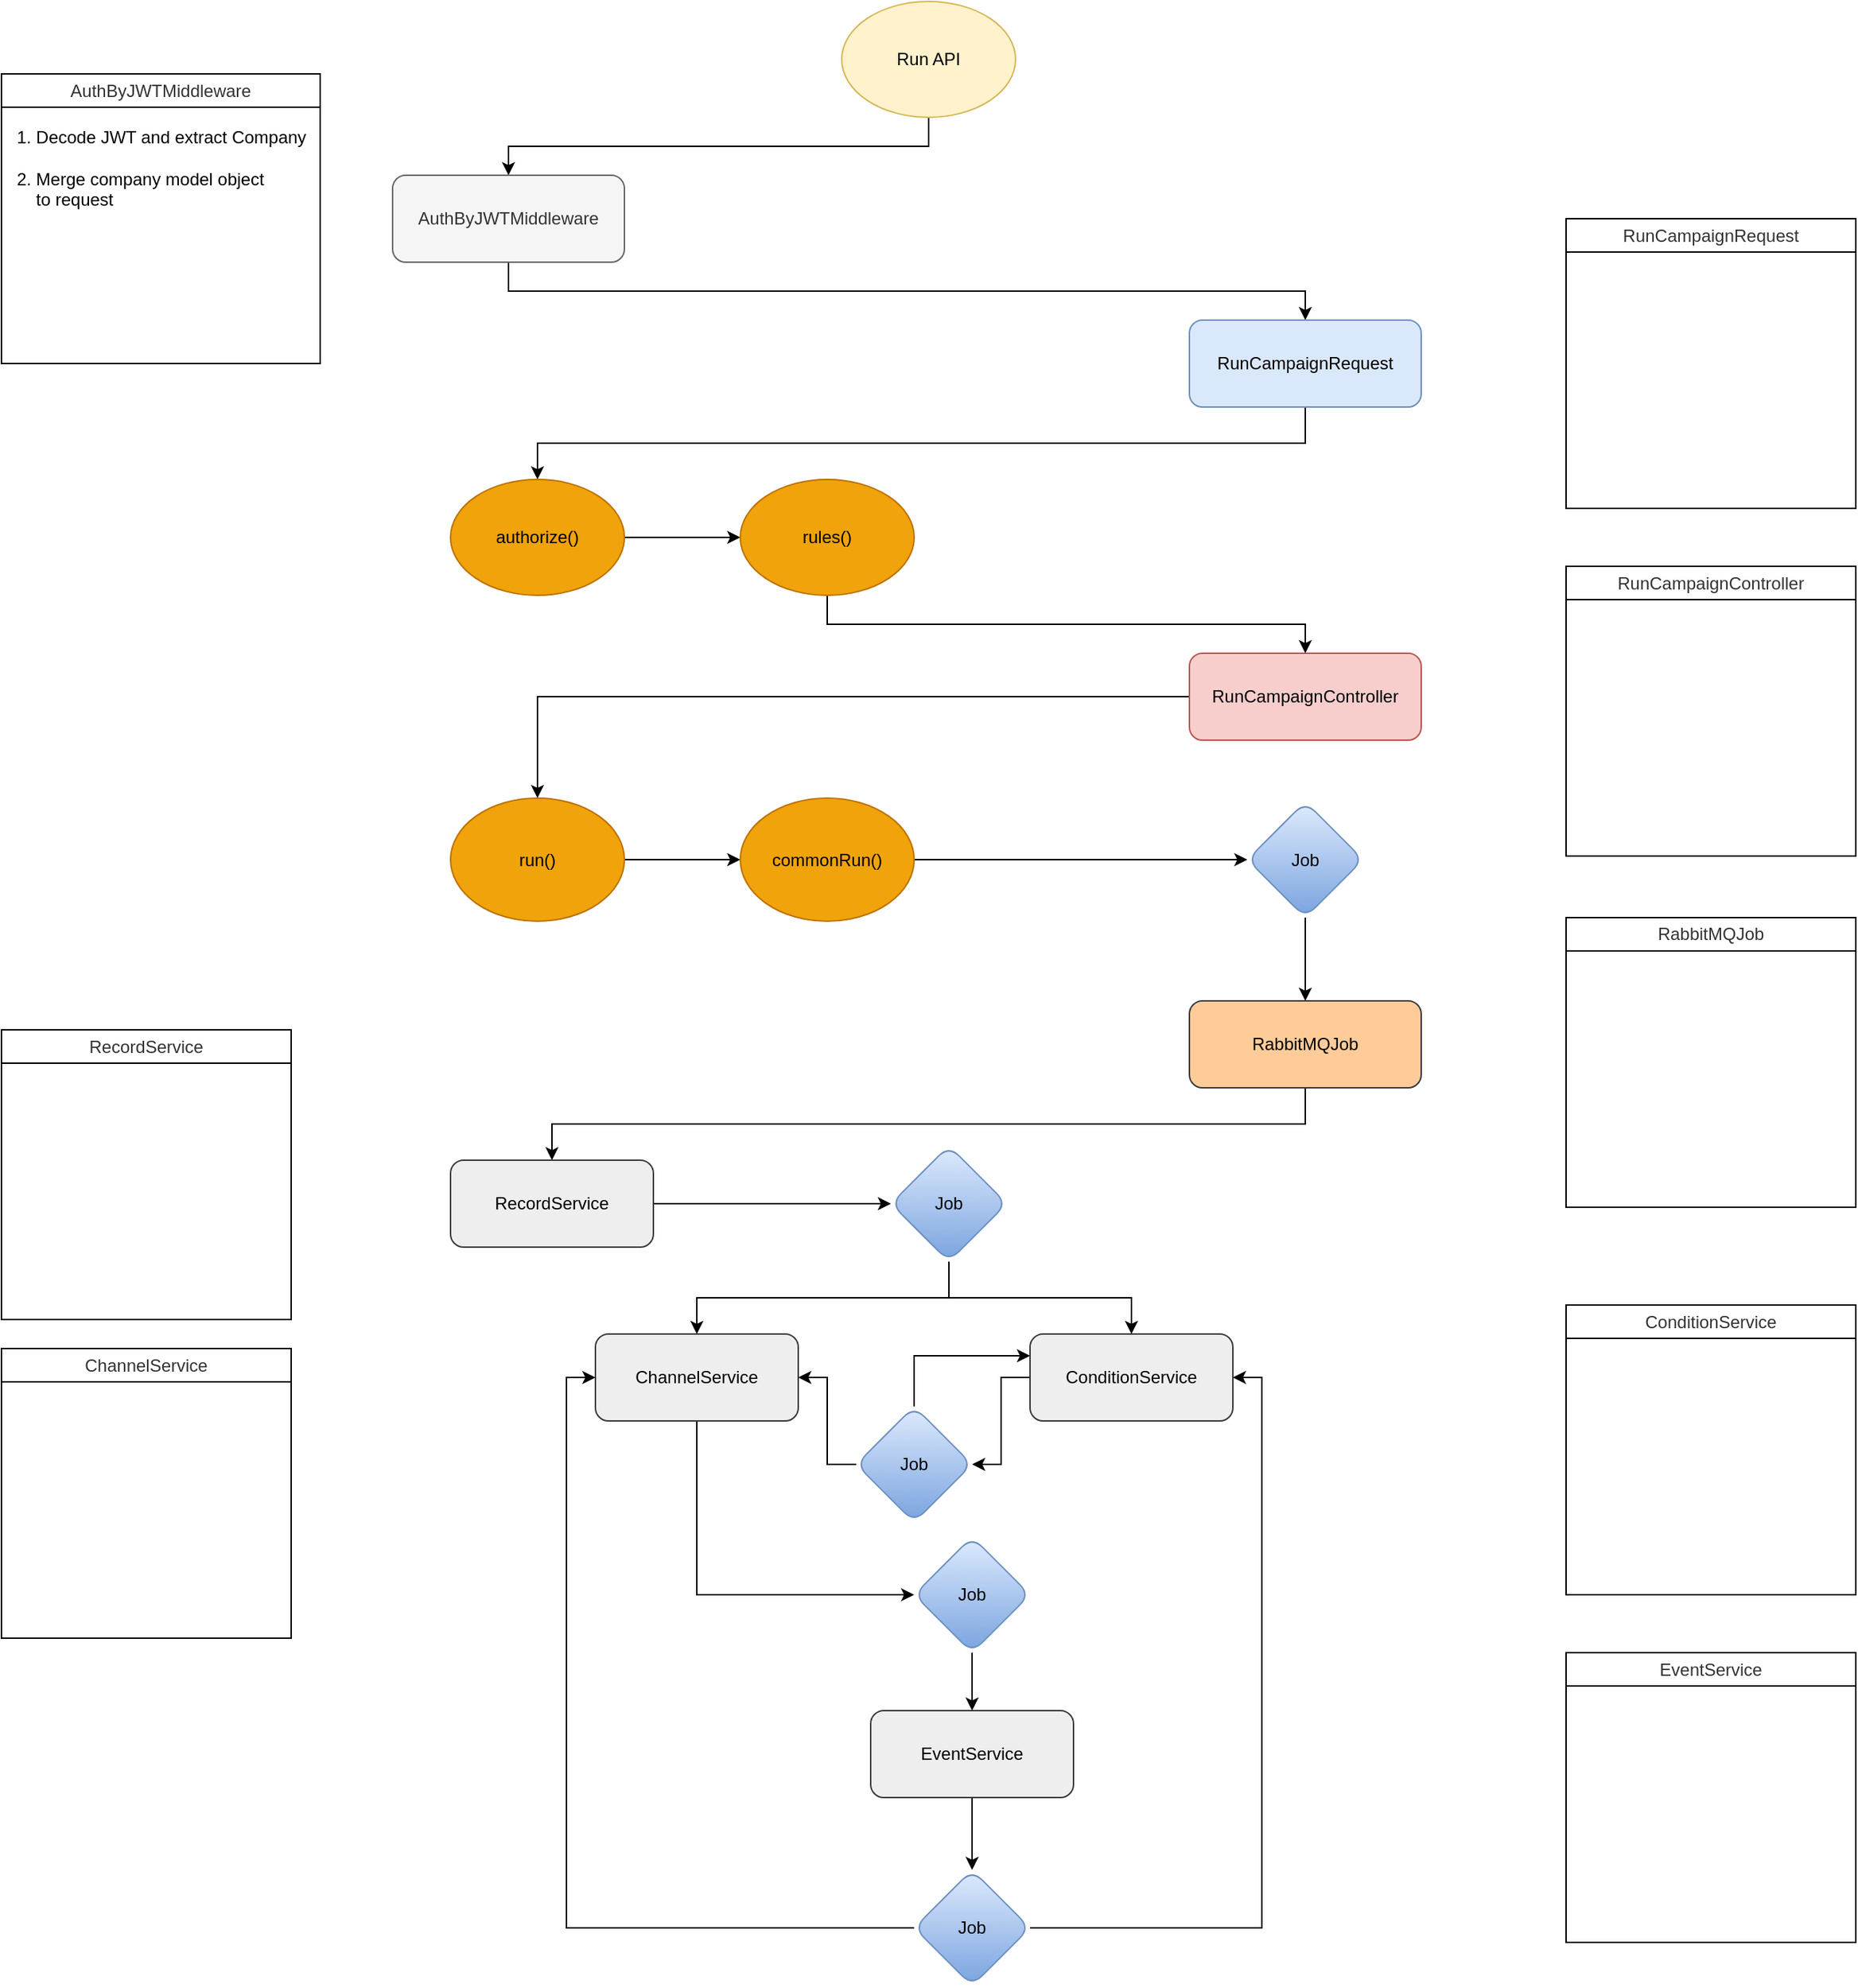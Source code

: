 <mxfile version="20.6.0" type="github">
  <diagram id="-uCUBRwucRaSAOFAAjXm" name="Page-1">
    <mxGraphModel dx="2249" dy="800" grid="1" gridSize="10" guides="1" tooltips="1" connect="1" arrows="1" fold="1" page="1" pageScale="1" pageWidth="827" pageHeight="1169" math="0" shadow="0">
      <root>
        <mxCell id="0" />
        <mxCell id="1" parent="0" />
        <mxCell id="ixgHzNMDdySwTx72Y3tY-3" style="edgeStyle=orthogonalEdgeStyle;rounded=0;orthogonalLoop=1;jettySize=auto;html=1;exitX=0.5;exitY=1;exitDx=0;exitDy=0;entryX=0.5;entryY=0;entryDx=0;entryDy=0;" edge="1" parent="1" source="ixgHzNMDdySwTx72Y3tY-1" target="ixgHzNMDdySwTx72Y3tY-2">
          <mxGeometry relative="1" as="geometry" />
        </mxCell>
        <mxCell id="ixgHzNMDdySwTx72Y3tY-1" value="Run API" style="ellipse;whiteSpace=wrap;html=1;fillColor=#fff2cc;strokeColor=#d6b656;" vertex="1" parent="1">
          <mxGeometry x="340" y="10" width="120" height="80" as="geometry" />
        </mxCell>
        <mxCell id="ixgHzNMDdySwTx72Y3tY-6" style="edgeStyle=orthogonalEdgeStyle;rounded=0;orthogonalLoop=1;jettySize=auto;html=1;exitX=0.5;exitY=1;exitDx=0;exitDy=0;entryX=0.5;entryY=0;entryDx=0;entryDy=0;" edge="1" parent="1" source="ixgHzNMDdySwTx72Y3tY-2" target="ixgHzNMDdySwTx72Y3tY-5">
          <mxGeometry relative="1" as="geometry" />
        </mxCell>
        <mxCell id="ixgHzNMDdySwTx72Y3tY-2" value="AuthByJWTMiddleware" style="rounded=1;whiteSpace=wrap;html=1;fillColor=#f5f5f5;fontColor=#333333;strokeColor=#666666;" vertex="1" parent="1">
          <mxGeometry x="30" y="130" width="160" height="60" as="geometry" />
        </mxCell>
        <mxCell id="ixgHzNMDdySwTx72Y3tY-14" style="edgeStyle=orthogonalEdgeStyle;rounded=0;orthogonalLoop=1;jettySize=auto;html=1;exitX=0.5;exitY=1;exitDx=0;exitDy=0;" edge="1" parent="1" source="ixgHzNMDdySwTx72Y3tY-5" target="ixgHzNMDdySwTx72Y3tY-12">
          <mxGeometry relative="1" as="geometry" />
        </mxCell>
        <mxCell id="ixgHzNMDdySwTx72Y3tY-5" value="RunCampaignRequest" style="rounded=1;whiteSpace=wrap;html=1;fillColor=#dae8fc;strokeColor=#6c8ebf;" vertex="1" parent="1">
          <mxGeometry x="580" y="230" width="160" height="60" as="geometry" />
        </mxCell>
        <mxCell id="ixgHzNMDdySwTx72Y3tY-19" value="" style="edgeStyle=orthogonalEdgeStyle;rounded=0;orthogonalLoop=1;jettySize=auto;html=1;" edge="1" parent="1" source="ixgHzNMDdySwTx72Y3tY-7" target="ixgHzNMDdySwTx72Y3tY-18">
          <mxGeometry relative="1" as="geometry" />
        </mxCell>
        <mxCell id="ixgHzNMDdySwTx72Y3tY-7" value="RunCampaignController" style="rounded=1;whiteSpace=wrap;html=1;fillColor=#f8cecc;strokeColor=#b85450;" vertex="1" parent="1">
          <mxGeometry x="580" y="460" width="160" height="60" as="geometry" />
        </mxCell>
        <mxCell id="ixgHzNMDdySwTx72Y3tY-16" value="" style="edgeStyle=orthogonalEdgeStyle;rounded=0;orthogonalLoop=1;jettySize=auto;html=1;" edge="1" parent="1" source="ixgHzNMDdySwTx72Y3tY-12" target="ixgHzNMDdySwTx72Y3tY-15">
          <mxGeometry relative="1" as="geometry" />
        </mxCell>
        <mxCell id="ixgHzNMDdySwTx72Y3tY-12" value="authorize()" style="ellipse;whiteSpace=wrap;html=1;fillColor=#f0a30a;strokeColor=#BD7000;fontColor=#000000;" vertex="1" parent="1">
          <mxGeometry x="70" y="340" width="120" height="80" as="geometry" />
        </mxCell>
        <mxCell id="ixgHzNMDdySwTx72Y3tY-17" style="edgeStyle=orthogonalEdgeStyle;rounded=0;orthogonalLoop=1;jettySize=auto;html=1;exitX=0.5;exitY=1;exitDx=0;exitDy=0;" edge="1" parent="1" source="ixgHzNMDdySwTx72Y3tY-15" target="ixgHzNMDdySwTx72Y3tY-7">
          <mxGeometry relative="1" as="geometry" />
        </mxCell>
        <mxCell id="ixgHzNMDdySwTx72Y3tY-15" value="rules()" style="ellipse;whiteSpace=wrap;html=1;fillColor=#f0a30a;strokeColor=#BD7000;fontColor=#000000;" vertex="1" parent="1">
          <mxGeometry x="270" y="340" width="120" height="80" as="geometry" />
        </mxCell>
        <mxCell id="ixgHzNMDdySwTx72Y3tY-23" value="" style="edgeStyle=orthogonalEdgeStyle;rounded=0;orthogonalLoop=1;jettySize=auto;html=1;" edge="1" parent="1" source="ixgHzNMDdySwTx72Y3tY-18" target="ixgHzNMDdySwTx72Y3tY-22">
          <mxGeometry relative="1" as="geometry" />
        </mxCell>
        <mxCell id="ixgHzNMDdySwTx72Y3tY-18" value="run()" style="ellipse;whiteSpace=wrap;html=1;fillColor=#f0a30a;strokeColor=#BD7000;rounded=1;fontColor=#000000;" vertex="1" parent="1">
          <mxGeometry x="70" y="560" width="120" height="85" as="geometry" />
        </mxCell>
        <mxCell id="ixgHzNMDdySwTx72Y3tY-25" value="" style="edgeStyle=orthogonalEdgeStyle;rounded=0;orthogonalLoop=1;jettySize=auto;html=1;" edge="1" parent="1" source="ixgHzNMDdySwTx72Y3tY-22" target="ixgHzNMDdySwTx72Y3tY-24">
          <mxGeometry relative="1" as="geometry" />
        </mxCell>
        <mxCell id="ixgHzNMDdySwTx72Y3tY-22" value="commonRun()" style="ellipse;whiteSpace=wrap;html=1;fillColor=#f0a30a;strokeColor=#BD7000;rounded=1;fontColor=#000000;" vertex="1" parent="1">
          <mxGeometry x="270" y="560" width="120" height="85" as="geometry" />
        </mxCell>
        <mxCell id="ixgHzNMDdySwTx72Y3tY-27" style="edgeStyle=orthogonalEdgeStyle;rounded=0;orthogonalLoop=1;jettySize=auto;html=1;exitX=0.5;exitY=1;exitDx=0;exitDy=0;entryX=0.5;entryY=0;entryDx=0;entryDy=0;" edge="1" parent="1" source="ixgHzNMDdySwTx72Y3tY-24" target="ixgHzNMDdySwTx72Y3tY-26">
          <mxGeometry relative="1" as="geometry" />
        </mxCell>
        <mxCell id="ixgHzNMDdySwTx72Y3tY-24" value="Job" style="rhombus;whiteSpace=wrap;html=1;rounded=1;fillColor=#dae8fc;strokeColor=#6c8ebf;gradientColor=#7ea6e0;" vertex="1" parent="1">
          <mxGeometry x="620" y="562.5" width="80" height="80" as="geometry" />
        </mxCell>
        <mxCell id="ixgHzNMDdySwTx72Y3tY-30" style="edgeStyle=orthogonalEdgeStyle;rounded=0;orthogonalLoop=1;jettySize=auto;html=1;exitX=0.5;exitY=1;exitDx=0;exitDy=0;" edge="1" parent="1" source="ixgHzNMDdySwTx72Y3tY-26" target="ixgHzNMDdySwTx72Y3tY-28">
          <mxGeometry relative="1" as="geometry" />
        </mxCell>
        <mxCell id="ixgHzNMDdySwTx72Y3tY-26" value="RabbitMQJob" style="rounded=1;whiteSpace=wrap;html=1;fillColor=#ffcc99;strokeColor=#36393d;" vertex="1" parent="1">
          <mxGeometry x="580" y="700" width="160" height="60" as="geometry" />
        </mxCell>
        <mxCell id="ixgHzNMDdySwTx72Y3tY-33" style="edgeStyle=orthogonalEdgeStyle;rounded=0;orthogonalLoop=1;jettySize=auto;html=1;exitX=1;exitY=0.5;exitDx=0;exitDy=0;entryX=0;entryY=0.5;entryDx=0;entryDy=0;" edge="1" parent="1" source="ixgHzNMDdySwTx72Y3tY-28" target="ixgHzNMDdySwTx72Y3tY-32">
          <mxGeometry relative="1" as="geometry" />
        </mxCell>
        <mxCell id="ixgHzNMDdySwTx72Y3tY-28" value="RecordService" style="rounded=1;whiteSpace=wrap;html=1;fillColor=#eeeeee;strokeColor=#36393d;" vertex="1" parent="1">
          <mxGeometry x="70" y="810" width="140" height="60" as="geometry" />
        </mxCell>
        <mxCell id="ixgHzNMDdySwTx72Y3tY-37" style="edgeStyle=orthogonalEdgeStyle;rounded=0;orthogonalLoop=1;jettySize=auto;html=1;exitX=0.5;exitY=1;exitDx=0;exitDy=0;" edge="1" parent="1" source="ixgHzNMDdySwTx72Y3tY-32" target="ixgHzNMDdySwTx72Y3tY-35">
          <mxGeometry relative="1" as="geometry" />
        </mxCell>
        <mxCell id="ixgHzNMDdySwTx72Y3tY-38" style="edgeStyle=orthogonalEdgeStyle;rounded=0;orthogonalLoop=1;jettySize=auto;html=1;exitX=0.5;exitY=1;exitDx=0;exitDy=0;" edge="1" parent="1" source="ixgHzNMDdySwTx72Y3tY-32" target="ixgHzNMDdySwTx72Y3tY-36">
          <mxGeometry relative="1" as="geometry" />
        </mxCell>
        <mxCell id="ixgHzNMDdySwTx72Y3tY-32" value="Job" style="rhombus;whiteSpace=wrap;html=1;rounded=1;fillColor=#dae8fc;strokeColor=#6c8ebf;gradientColor=#7ea6e0;" vertex="1" parent="1">
          <mxGeometry x="374" y="800" width="80" height="80" as="geometry" />
        </mxCell>
        <mxCell id="ixgHzNMDdySwTx72Y3tY-45" style="edgeStyle=orthogonalEdgeStyle;rounded=0;orthogonalLoop=1;jettySize=auto;html=1;exitX=0.5;exitY=1;exitDx=0;exitDy=0;entryX=0;entryY=0.5;entryDx=0;entryDy=0;" edge="1" parent="1" source="ixgHzNMDdySwTx72Y3tY-35" target="ixgHzNMDdySwTx72Y3tY-44">
          <mxGeometry relative="1" as="geometry" />
        </mxCell>
        <mxCell id="ixgHzNMDdySwTx72Y3tY-35" value="ChannelService" style="rounded=1;whiteSpace=wrap;html=1;fillColor=#eeeeee;strokeColor=#36393d;" vertex="1" parent="1">
          <mxGeometry x="170" y="930" width="140" height="60" as="geometry" />
        </mxCell>
        <mxCell id="ixgHzNMDdySwTx72Y3tY-54" style="edgeStyle=orthogonalEdgeStyle;rounded=0;orthogonalLoop=1;jettySize=auto;html=1;exitX=0;exitY=0.5;exitDx=0;exitDy=0;entryX=1;entryY=0.5;entryDx=0;entryDy=0;" edge="1" parent="1" source="ixgHzNMDdySwTx72Y3tY-36" target="ixgHzNMDdySwTx72Y3tY-53">
          <mxGeometry relative="1" as="geometry" />
        </mxCell>
        <mxCell id="ixgHzNMDdySwTx72Y3tY-36" value="ConditionService" style="rounded=1;whiteSpace=wrap;html=1;fillColor=#eeeeee;strokeColor=#36393d;" vertex="1" parent="1">
          <mxGeometry x="470" y="930" width="140" height="60" as="geometry" />
        </mxCell>
        <mxCell id="ixgHzNMDdySwTx72Y3tY-48" style="edgeStyle=orthogonalEdgeStyle;rounded=0;orthogonalLoop=1;jettySize=auto;html=1;exitX=0.5;exitY=1;exitDx=0;exitDy=0;" edge="1" parent="1" source="ixgHzNMDdySwTx72Y3tY-40" target="ixgHzNMDdySwTx72Y3tY-47">
          <mxGeometry relative="1" as="geometry" />
        </mxCell>
        <mxCell id="ixgHzNMDdySwTx72Y3tY-40" value="EventService" style="rounded=1;whiteSpace=wrap;html=1;fillColor=#eeeeee;strokeColor=#36393d;" vertex="1" parent="1">
          <mxGeometry x="360" y="1190" width="140" height="60" as="geometry" />
        </mxCell>
        <mxCell id="ixgHzNMDdySwTx72Y3tY-46" style="edgeStyle=orthogonalEdgeStyle;rounded=0;orthogonalLoop=1;jettySize=auto;html=1;exitX=0.5;exitY=1;exitDx=0;exitDy=0;" edge="1" parent="1" source="ixgHzNMDdySwTx72Y3tY-44" target="ixgHzNMDdySwTx72Y3tY-40">
          <mxGeometry relative="1" as="geometry" />
        </mxCell>
        <mxCell id="ixgHzNMDdySwTx72Y3tY-44" value="Job" style="rhombus;whiteSpace=wrap;html=1;rounded=1;fillColor=#dae8fc;strokeColor=#6c8ebf;gradientColor=#7ea6e0;" vertex="1" parent="1">
          <mxGeometry x="390" y="1070" width="80" height="80" as="geometry" />
        </mxCell>
        <mxCell id="ixgHzNMDdySwTx72Y3tY-50" style="edgeStyle=orthogonalEdgeStyle;rounded=0;orthogonalLoop=1;jettySize=auto;html=1;exitX=1;exitY=0.5;exitDx=0;exitDy=0;entryX=1;entryY=0.5;entryDx=0;entryDy=0;" edge="1" parent="1" source="ixgHzNMDdySwTx72Y3tY-47" target="ixgHzNMDdySwTx72Y3tY-36">
          <mxGeometry relative="1" as="geometry" />
        </mxCell>
        <mxCell id="ixgHzNMDdySwTx72Y3tY-51" style="edgeStyle=orthogonalEdgeStyle;rounded=0;orthogonalLoop=1;jettySize=auto;html=1;exitX=0;exitY=0.5;exitDx=0;exitDy=0;entryX=0;entryY=0.5;entryDx=0;entryDy=0;" edge="1" parent="1" source="ixgHzNMDdySwTx72Y3tY-47" target="ixgHzNMDdySwTx72Y3tY-35">
          <mxGeometry relative="1" as="geometry" />
        </mxCell>
        <mxCell id="ixgHzNMDdySwTx72Y3tY-47" value="Job" style="rhombus;whiteSpace=wrap;html=1;rounded=1;fillColor=#dae8fc;strokeColor=#6c8ebf;gradientColor=#7ea6e0;" vertex="1" parent="1">
          <mxGeometry x="390" y="1300" width="80" height="80" as="geometry" />
        </mxCell>
        <mxCell id="ixgHzNMDdySwTx72Y3tY-55" style="edgeStyle=orthogonalEdgeStyle;rounded=0;orthogonalLoop=1;jettySize=auto;html=1;exitX=0;exitY=0.5;exitDx=0;exitDy=0;entryX=1;entryY=0.5;entryDx=0;entryDy=0;" edge="1" parent="1" source="ixgHzNMDdySwTx72Y3tY-53" target="ixgHzNMDdySwTx72Y3tY-35">
          <mxGeometry relative="1" as="geometry" />
        </mxCell>
        <mxCell id="ixgHzNMDdySwTx72Y3tY-56" style="edgeStyle=orthogonalEdgeStyle;rounded=0;orthogonalLoop=1;jettySize=auto;html=1;exitX=0.5;exitY=0;exitDx=0;exitDy=0;entryX=0;entryY=0.25;entryDx=0;entryDy=0;" edge="1" parent="1" source="ixgHzNMDdySwTx72Y3tY-53" target="ixgHzNMDdySwTx72Y3tY-36">
          <mxGeometry relative="1" as="geometry" />
        </mxCell>
        <mxCell id="ixgHzNMDdySwTx72Y3tY-53" value="Job" style="rhombus;whiteSpace=wrap;html=1;rounded=1;fillColor=#dae8fc;strokeColor=#6c8ebf;gradientColor=#7ea6e0;" vertex="1" parent="1">
          <mxGeometry x="350" y="980" width="80" height="80" as="geometry" />
        </mxCell>
        <mxCell id="ixgHzNMDdySwTx72Y3tY-57" value="&lt;span style=&quot;color: rgb(51, 51, 51); font-weight: 400;&quot;&gt;AuthByJWTMiddleware&lt;/span&gt;" style="swimlane;whiteSpace=wrap;html=1;startSize=23;" vertex="1" parent="1">
          <mxGeometry x="-240" y="60" width="220" height="200" as="geometry" />
        </mxCell>
        <mxCell id="ixgHzNMDdySwTx72Y3tY-67" value="1. Decode JWT and extract Company&lt;br&gt;&lt;br&gt;&lt;div style=&quot;text-align: left;&quot;&gt;&lt;span style=&quot;background-color: initial;&quot;&gt;2. Merge company model object&lt;/span&gt;&lt;/div&gt;&lt;div style=&quot;text-align: left;&quot;&gt;&lt;span style=&quot;background-color: initial;&quot;&gt;&amp;nbsp; &amp;nbsp; to request&lt;/span&gt;&lt;/div&gt;" style="text;html=1;align=center;verticalAlign=middle;resizable=0;points=[];autosize=1;strokeColor=none;fillColor=none;" vertex="1" parent="ixgHzNMDdySwTx72Y3tY-57">
          <mxGeometry y="30" width="220" height="70" as="geometry" />
        </mxCell>
        <mxCell id="ixgHzNMDdySwTx72Y3tY-58" value="&lt;span style=&quot;color: rgb(51, 51, 51); font-weight: 400;&quot;&gt;RunCampaignRequest&lt;/span&gt;" style="swimlane;whiteSpace=wrap;html=1;startSize=23;" vertex="1" parent="1">
          <mxGeometry x="840" y="160" width="200" height="200" as="geometry" />
        </mxCell>
        <mxCell id="ixgHzNMDdySwTx72Y3tY-59" value="&lt;span style=&quot;color: rgb(51, 51, 51); font-weight: 400;&quot;&gt;RunCampaignController&lt;/span&gt;" style="swimlane;whiteSpace=wrap;html=1;startSize=23;" vertex="1" parent="1">
          <mxGeometry x="840" y="400" width="200" height="200" as="geometry" />
        </mxCell>
        <mxCell id="ixgHzNMDdySwTx72Y3tY-60" value="&lt;span style=&quot;color: rgb(51, 51, 51); font-weight: 400;&quot;&gt;RabbitMQJob&lt;br&gt;&lt;/span&gt;" style="swimlane;whiteSpace=wrap;html=1;startSize=23;" vertex="1" parent="1">
          <mxGeometry x="840" y="642.5" width="200" height="200" as="geometry" />
        </mxCell>
        <mxCell id="ixgHzNMDdySwTx72Y3tY-61" value="&lt;span style=&quot;color: rgb(51, 51, 51); font-weight: 400;&quot;&gt;RecordService&lt;br&gt;&lt;/span&gt;" style="swimlane;whiteSpace=wrap;html=1;startSize=23;" vertex="1" parent="1">
          <mxGeometry x="-240" y="720" width="200" height="200" as="geometry" />
        </mxCell>
        <mxCell id="ixgHzNMDdySwTx72Y3tY-62" value="&lt;span style=&quot;color: rgb(51, 51, 51); font-weight: 400;&quot;&gt;ChannelService&lt;/span&gt;" style="swimlane;whiteSpace=wrap;html=1;startSize=23;" vertex="1" parent="1">
          <mxGeometry x="-240" y="940" width="200" height="200" as="geometry" />
        </mxCell>
        <mxCell id="ixgHzNMDdySwTx72Y3tY-63" value="&lt;span style=&quot;color: rgb(51, 51, 51); font-weight: 400;&quot;&gt;ConditionService&lt;/span&gt;" style="swimlane;whiteSpace=wrap;html=1;startSize=23;" vertex="1" parent="1">
          <mxGeometry x="840" y="910" width="200" height="200" as="geometry" />
        </mxCell>
        <mxCell id="ixgHzNMDdySwTx72Y3tY-64" value="&lt;span style=&quot;color: rgb(51, 51, 51); font-weight: 400;&quot;&gt;EventService&lt;/span&gt;" style="swimlane;whiteSpace=wrap;html=1;startSize=23;" vertex="1" parent="1">
          <mxGeometry x="840" y="1150" width="200" height="200" as="geometry" />
        </mxCell>
      </root>
    </mxGraphModel>
  </diagram>
</mxfile>
